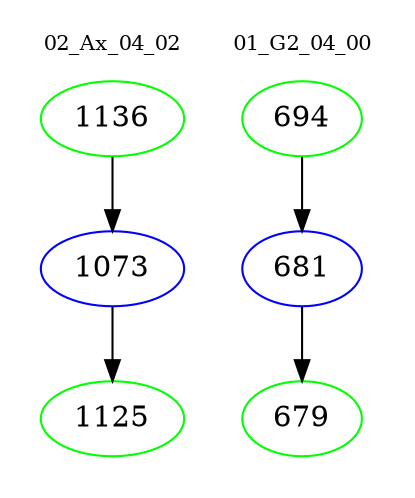 digraph{
subgraph cluster_0 {
color = white
label = "02_Ax_04_02";
fontsize=10;
T0_1136 [label="1136", color="green"]
T0_1136 -> T0_1073 [color="black"]
T0_1073 [label="1073", color="blue"]
T0_1073 -> T0_1125 [color="black"]
T0_1125 [label="1125", color="green"]
}
subgraph cluster_1 {
color = white
label = "01_G2_04_00";
fontsize=10;
T1_694 [label="694", color="green"]
T1_694 -> T1_681 [color="black"]
T1_681 [label="681", color="blue"]
T1_681 -> T1_679 [color="black"]
T1_679 [label="679", color="green"]
}
}
